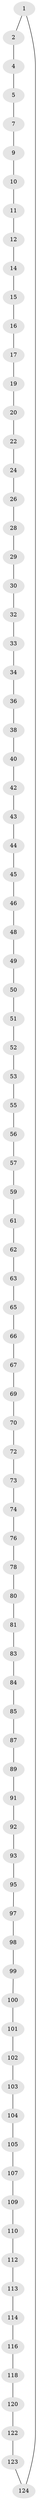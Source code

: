 // original degree distribution, {2: 1.0}
// Generated by graph-tools (version 1.1) at 2025/11/02/27/25 16:11:39]
// undirected, 87 vertices, 87 edges
graph export_dot {
graph [start="1"]
  node [color=gray90,style=filled];
  1 [super="+125"];
  2 [super="+3"];
  4;
  5 [super="+6"];
  7 [super="+8"];
  9;
  10;
  11;
  12 [super="+13"];
  14;
  15;
  16;
  17 [super="+18"];
  19;
  20 [super="+21"];
  22 [super="+23"];
  24 [super="+25"];
  26 [super="+27"];
  28;
  29;
  30 [super="+31"];
  32;
  33;
  34 [super="+35"];
  36 [super="+37"];
  38 [super="+39"];
  40 [super="+41"];
  42;
  43;
  44;
  45;
  46 [super="+47"];
  48;
  49;
  50;
  51;
  52;
  53 [super="+54"];
  55;
  56;
  57 [super="+58"];
  59 [super="+60"];
  61;
  62;
  63 [super="+64"];
  65;
  66;
  67 [super="+68"];
  69;
  70 [super="+71"];
  72;
  73;
  74 [super="+75"];
  76 [super="+77"];
  78 [super="+79"];
  80;
  81 [super="+82"];
  83;
  84;
  85 [super="+86"];
  87 [super="+88"];
  89 [super="+90"];
  91;
  92;
  93 [super="+94"];
  95 [super="+96"];
  97;
  98;
  99;
  100;
  101;
  102;
  103;
  104;
  105 [super="+106"];
  107 [super="+108"];
  109;
  110 [super="+111"];
  112;
  113;
  114 [super="+115"];
  116 [super="+117"];
  118 [super="+119"];
  120 [super="+121"];
  122;
  123;
  124;
  1 -- 2;
  1 -- 124;
  2 -- 4;
  4 -- 5;
  5 -- 7;
  7 -- 9;
  9 -- 10;
  10 -- 11;
  11 -- 12;
  12 -- 14;
  14 -- 15;
  15 -- 16;
  16 -- 17;
  17 -- 19;
  19 -- 20;
  20 -- 22;
  22 -- 24;
  24 -- 26;
  26 -- 28;
  28 -- 29;
  29 -- 30;
  30 -- 32;
  32 -- 33;
  33 -- 34;
  34 -- 36;
  36 -- 38;
  38 -- 40;
  40 -- 42;
  42 -- 43;
  43 -- 44;
  44 -- 45;
  45 -- 46;
  46 -- 48;
  48 -- 49;
  49 -- 50;
  50 -- 51;
  51 -- 52;
  52 -- 53;
  53 -- 55;
  55 -- 56;
  56 -- 57;
  57 -- 59;
  59 -- 61;
  61 -- 62;
  62 -- 63;
  63 -- 65;
  65 -- 66;
  66 -- 67;
  67 -- 69;
  69 -- 70;
  70 -- 72;
  72 -- 73;
  73 -- 74;
  74 -- 76;
  76 -- 78;
  78 -- 80;
  80 -- 81;
  81 -- 83;
  83 -- 84;
  84 -- 85;
  85 -- 87;
  87 -- 89;
  89 -- 91;
  91 -- 92;
  92 -- 93;
  93 -- 95;
  95 -- 97;
  97 -- 98;
  98 -- 99;
  99 -- 100;
  100 -- 101;
  101 -- 102;
  102 -- 103;
  103 -- 104;
  104 -- 105;
  105 -- 107;
  107 -- 109;
  109 -- 110;
  110 -- 112;
  112 -- 113;
  113 -- 114;
  114 -- 116;
  116 -- 118;
  118 -- 120;
  120 -- 122;
  122 -- 123;
  123 -- 124;
}
